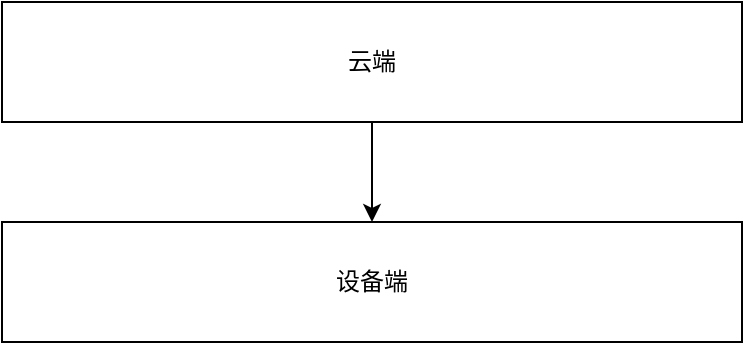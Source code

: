 <mxfile version="20.6.0" type="github"><diagram id="ZdQ0jeZLqfGmxmrZUm30" name="第 1 页"><mxGraphModel dx="868" dy="394" grid="1" gridSize="10" guides="1" tooltips="1" connect="1" arrows="1" fold="1" page="1" pageScale="1" pageWidth="827" pageHeight="1169" math="0" shadow="0"><root><mxCell id="0"/><mxCell id="1" parent="0"/><mxCell id="3Re-24GfY6mpNnfJD_pe-4" style="edgeStyle=orthogonalEdgeStyle;rounded=0;orthogonalLoop=1;jettySize=auto;html=1;exitX=0.5;exitY=1;exitDx=0;exitDy=0;" edge="1" parent="1" source="3Re-24GfY6mpNnfJD_pe-1" target="3Re-24GfY6mpNnfJD_pe-3"><mxGeometry relative="1" as="geometry"/></mxCell><mxCell id="3Re-24GfY6mpNnfJD_pe-1" value="云端" style="rounded=0;whiteSpace=wrap;html=1;" vertex="1" parent="1"><mxGeometry x="150" y="70" width="370" height="60" as="geometry"/></mxCell><mxCell id="3Re-24GfY6mpNnfJD_pe-3" value="设备端" style="rounded=0;whiteSpace=wrap;html=1;" vertex="1" parent="1"><mxGeometry x="150" y="180" width="370" height="60" as="geometry"/></mxCell></root></mxGraphModel></diagram></mxfile>